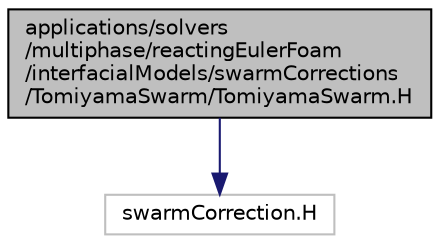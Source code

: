 digraph "applications/solvers/multiphase/reactingEulerFoam/interfacialModels/swarmCorrections/TomiyamaSwarm/TomiyamaSwarm.H"
{
  bgcolor="transparent";
  edge [fontname="Helvetica",fontsize="10",labelfontname="Helvetica",labelfontsize="10"];
  node [fontname="Helvetica",fontsize="10",shape=record];
  Node0 [label="applications/solvers\l/multiphase/reactingEulerFoam\l/interfacialModels/swarmCorrections\l/TomiyamaSwarm/TomiyamaSwarm.H",height=0.2,width=0.4,color="black", fillcolor="grey75", style="filled", fontcolor="black"];
  Node0 -> Node1 [color="midnightblue",fontsize="10",style="solid",fontname="Helvetica"];
  Node1 [label="swarmCorrection.H",height=0.2,width=0.4,color="grey75"];
}
